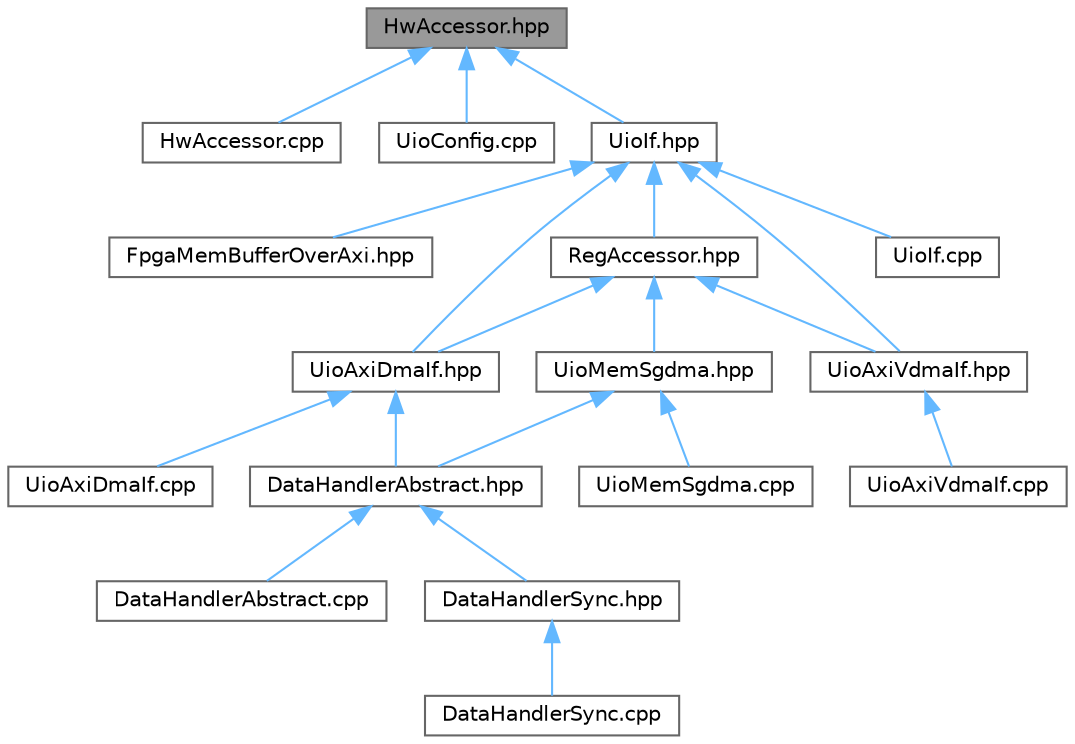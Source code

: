 digraph "HwAccessor.hpp"
{
 // INTERACTIVE_SVG=YES
 // LATEX_PDF_SIZE
  bgcolor="transparent";
  edge [fontname=Helvetica,fontsize=10,labelfontname=Helvetica,labelfontsize=10];
  node [fontname=Helvetica,fontsize=10,shape=box,height=0.2,width=0.4];
  Node1 [label="HwAccessor.hpp",height=0.2,width=0.4,color="gray40", fillcolor="grey60", style="filled", fontcolor="black",tooltip=" "];
  Node1 -> Node2 [dir="back",color="steelblue1",style="solid"];
  Node2 [label="HwAccessor.cpp",height=0.2,width=0.4,color="grey40", fillcolor="white", style="filled",URL="$_hw_accessor_8cpp.html",tooltip=" "];
  Node1 -> Node3 [dir="back",color="steelblue1",style="solid"];
  Node3 [label="UioConfig.cpp",height=0.2,width=0.4,color="grey40", fillcolor="white", style="filled",URL="$_uio_config_8cpp.html",tooltip=" "];
  Node1 -> Node4 [dir="back",color="steelblue1",style="solid"];
  Node4 [label="UioIf.hpp",height=0.2,width=0.4,color="grey40", fillcolor="white", style="filled",URL="$_uio_if_8hpp.html",tooltip=" "];
  Node4 -> Node5 [dir="back",color="steelblue1",style="solid"];
  Node5 [label="FpgaMemBufferOverAxi.hpp",height=0.2,width=0.4,color="grey40", fillcolor="white", style="filled",URL="$_fpga_mem_buffer_over_axi_8hpp.html",tooltip=" "];
  Node4 -> Node6 [dir="back",color="steelblue1",style="solid"];
  Node6 [label="RegAccessor.hpp",height=0.2,width=0.4,color="grey40", fillcolor="white", style="filled",URL="$_reg_accessor_8hpp.html",tooltip=" "];
  Node6 -> Node7 [dir="back",color="steelblue1",style="solid"];
  Node7 [label="UioAxiDmaIf.hpp",height=0.2,width=0.4,color="grey40", fillcolor="white", style="filled",URL="$_uio_axi_dma_if_8hpp.html",tooltip=" "];
  Node7 -> Node8 [dir="back",color="steelblue1",style="solid"];
  Node8 [label="DataHandlerAbstract.hpp",height=0.2,width=0.4,color="grey40", fillcolor="white", style="filled",URL="$_data_handler_abstract_8hpp.html",tooltip=" "];
  Node8 -> Node9 [dir="back",color="steelblue1",style="solid"];
  Node9 [label="DataHandlerAbstract.cpp",height=0.2,width=0.4,color="grey40", fillcolor="white", style="filled",URL="$_data_handler_abstract_8cpp.html",tooltip=" "];
  Node8 -> Node10 [dir="back",color="steelblue1",style="solid"];
  Node10 [label="DataHandlerSync.hpp",height=0.2,width=0.4,color="grey40", fillcolor="white", style="filled",URL="$_data_handler_sync_8hpp.html",tooltip=" "];
  Node10 -> Node11 [dir="back",color="steelblue1",style="solid"];
  Node11 [label="DataHandlerSync.cpp",height=0.2,width=0.4,color="grey40", fillcolor="white", style="filled",URL="$_data_handler_sync_8cpp.html",tooltip=" "];
  Node7 -> Node12 [dir="back",color="steelblue1",style="solid"];
  Node12 [label="UioAxiDmaIf.cpp",height=0.2,width=0.4,color="grey40", fillcolor="white", style="filled",URL="$_uio_axi_dma_if_8cpp.html",tooltip=" "];
  Node6 -> Node13 [dir="back",color="steelblue1",style="solid"];
  Node13 [label="UioAxiVdmaIf.hpp",height=0.2,width=0.4,color="grey40", fillcolor="white", style="filled",URL="$_uio_axi_vdma_if_8hpp.html",tooltip=" "];
  Node13 -> Node14 [dir="back",color="steelblue1",style="solid"];
  Node14 [label="UioAxiVdmaIf.cpp",height=0.2,width=0.4,color="grey40", fillcolor="white", style="filled",URL="$_uio_axi_vdma_if_8cpp.html",tooltip=" "];
  Node6 -> Node15 [dir="back",color="steelblue1",style="solid"];
  Node15 [label="UioMemSgdma.hpp",height=0.2,width=0.4,color="grey40", fillcolor="white", style="filled",URL="$_uio_mem_sgdma_8hpp.html",tooltip=" "];
  Node15 -> Node8 [dir="back",color="steelblue1",style="solid"];
  Node15 -> Node16 [dir="back",color="steelblue1",style="solid"];
  Node16 [label="UioMemSgdma.cpp",height=0.2,width=0.4,color="grey40", fillcolor="white", style="filled",URL="$_uio_mem_sgdma_8cpp.html",tooltip=" "];
  Node4 -> Node7 [dir="back",color="steelblue1",style="solid"];
  Node4 -> Node13 [dir="back",color="steelblue1",style="solid"];
  Node4 -> Node17 [dir="back",color="steelblue1",style="solid"];
  Node17 [label="UioIf.cpp",height=0.2,width=0.4,color="grey40", fillcolor="white", style="filled",URL="$_uio_if_8cpp.html",tooltip=" "];
}
